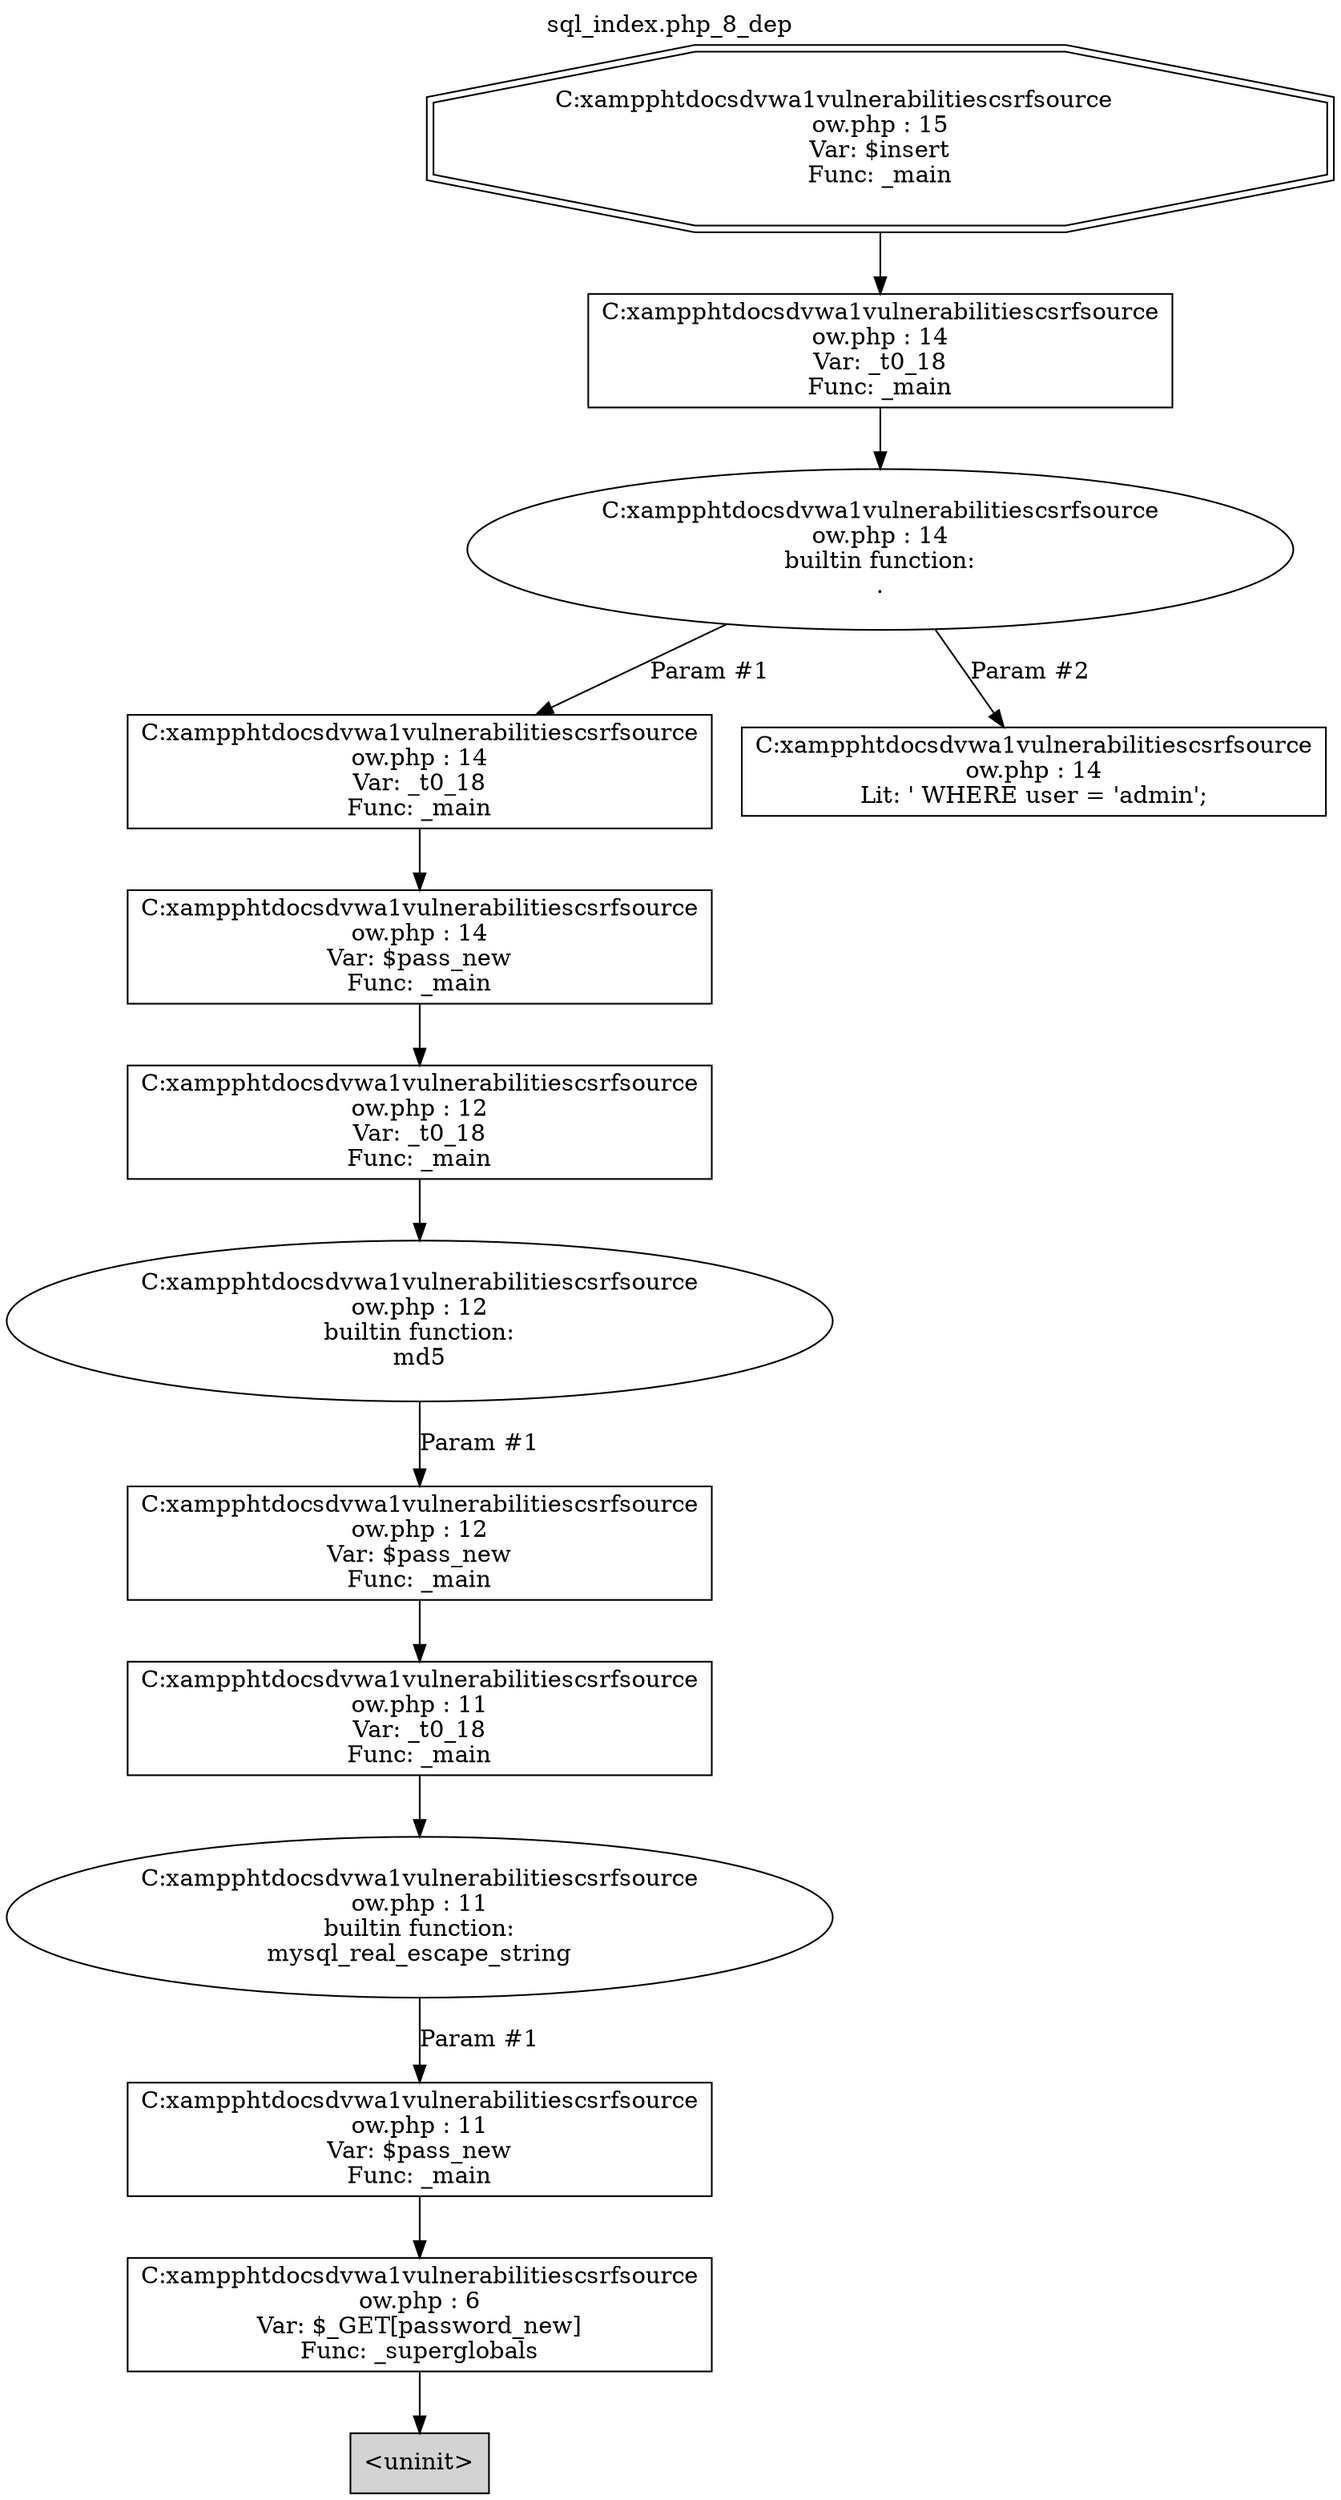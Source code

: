 digraph cfg {
  label="sql_index.php_8_dep";
  labelloc=t;
  n1 [shape=doubleoctagon, label="C:\xampp\htdocs\dvwa1\vulnerabilities\csrf\source\low.php : 15\nVar: $insert\nFunc: _main\n"];
  n2 [shape=box, label="C:\xampp\htdocs\dvwa1\vulnerabilities\csrf\source\low.php : 14\nVar: _t0_18\nFunc: _main\n"];
  n3 [shape=ellipse, label="C:\xampp\htdocs\dvwa1\vulnerabilities\csrf\source\low.php : 14\nbuiltin function:\n.\n"];
  n4 [shape=box, label="C:\xampp\htdocs\dvwa1\vulnerabilities\csrf\source\low.php : 14\nVar: _t0_18\nFunc: _main\n"];
  n5 [shape=box, label="C:\xampp\htdocs\dvwa1\vulnerabilities\csrf\source\low.php : 14\nVar: $pass_new\nFunc: _main\n"];
  n6 [shape=box, label="C:\xampp\htdocs\dvwa1\vulnerabilities\csrf\source\low.php : 12\nVar: _t0_18\nFunc: _main\n"];
  n7 [shape=ellipse, label="C:\xampp\htdocs\dvwa1\vulnerabilities\csrf\source\low.php : 12\nbuiltin function:\nmd5\n"];
  n8 [shape=box, label="C:\xampp\htdocs\dvwa1\vulnerabilities\csrf\source\low.php : 12\nVar: $pass_new\nFunc: _main\n"];
  n9 [shape=box, label="C:\xampp\htdocs\dvwa1\vulnerabilities\csrf\source\low.php : 11\nVar: _t0_18\nFunc: _main\n"];
  n10 [shape=ellipse, label="C:\xampp\htdocs\dvwa1\vulnerabilities\csrf\source\low.php : 11\nbuiltin function:\nmysql_real_escape_string\n"];
  n11 [shape=box, label="C:\xampp\htdocs\dvwa1\vulnerabilities\csrf\source\low.php : 11\nVar: $pass_new\nFunc: _main\n"];
  n12 [shape=box, label="C:\xampp\htdocs\dvwa1\vulnerabilities\csrf\source\low.php : 6\nVar: $_GET[password_new]\nFunc: _superglobals\n"];
  n13 [shape=box, label="<uninit>",style=filled];
  n14 [shape=box, label="C:\xampp\htdocs\dvwa1\vulnerabilities\csrf\source\low.php : 14\nLit: ' WHERE user = 'admin';\n"];
  n2 -> n3;
  n6 -> n7;
  n9 -> n10;
  n12 -> n13;
  n11 -> n12;
  n10 -> n11[label="Param #1"];
  n8 -> n9;
  n7 -> n8[label="Param #1"];
  n5 -> n6;
  n4 -> n5;
  n3 -> n4[label="Param #1"];
  n3 -> n14[label="Param #2"];
  n1 -> n2;
}
